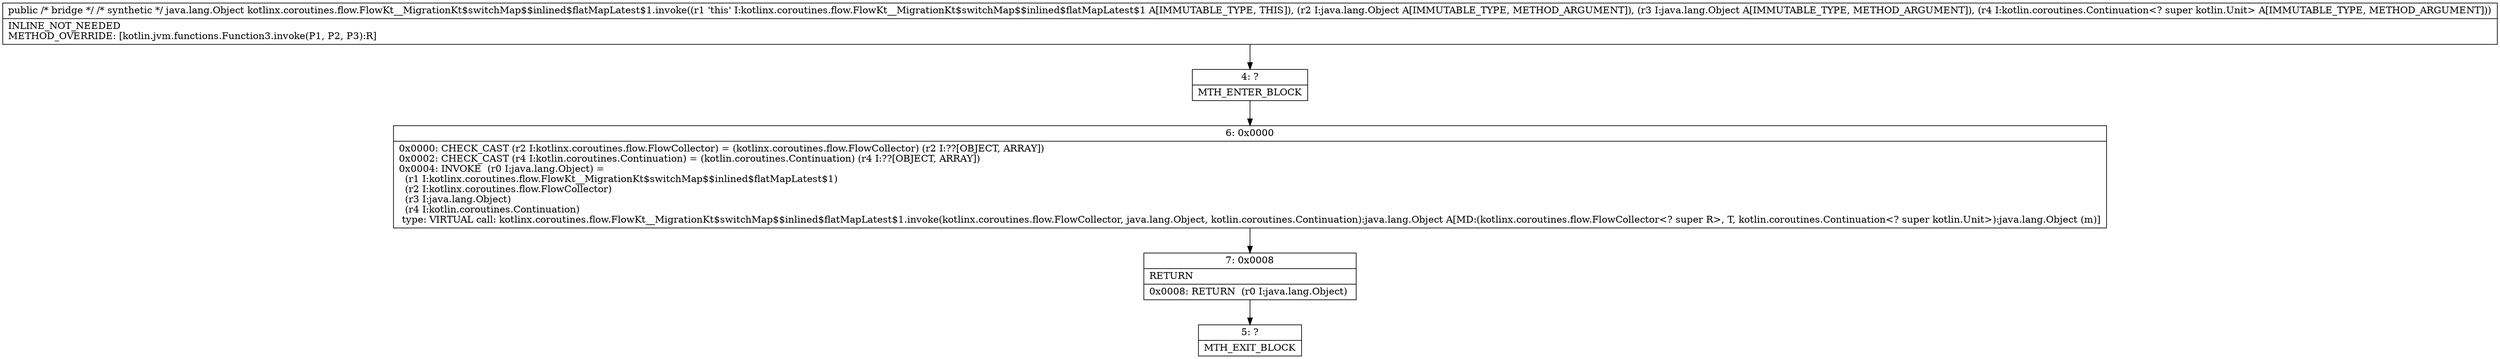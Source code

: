 digraph "CFG forkotlinx.coroutines.flow.FlowKt__MigrationKt$switchMap$$inlined$flatMapLatest$1.invoke(Ljava\/lang\/Object;Ljava\/lang\/Object;Ljava\/lang\/Object;)Ljava\/lang\/Object;" {
Node_4 [shape=record,label="{4\:\ ?|MTH_ENTER_BLOCK\l}"];
Node_6 [shape=record,label="{6\:\ 0x0000|0x0000: CHECK_CAST (r2 I:kotlinx.coroutines.flow.FlowCollector) = (kotlinx.coroutines.flow.FlowCollector) (r2 I:??[OBJECT, ARRAY]) \l0x0002: CHECK_CAST (r4 I:kotlin.coroutines.Continuation) = (kotlin.coroutines.Continuation) (r4 I:??[OBJECT, ARRAY]) \l0x0004: INVOKE  (r0 I:java.lang.Object) = \l  (r1 I:kotlinx.coroutines.flow.FlowKt__MigrationKt$switchMap$$inlined$flatMapLatest$1)\l  (r2 I:kotlinx.coroutines.flow.FlowCollector)\l  (r3 I:java.lang.Object)\l  (r4 I:kotlin.coroutines.Continuation)\l type: VIRTUAL call: kotlinx.coroutines.flow.FlowKt__MigrationKt$switchMap$$inlined$flatMapLatest$1.invoke(kotlinx.coroutines.flow.FlowCollector, java.lang.Object, kotlin.coroutines.Continuation):java.lang.Object A[MD:(kotlinx.coroutines.flow.FlowCollector\<? super R\>, T, kotlin.coroutines.Continuation\<? super kotlin.Unit\>):java.lang.Object (m)]\l}"];
Node_7 [shape=record,label="{7\:\ 0x0008|RETURN\l|0x0008: RETURN  (r0 I:java.lang.Object) \l}"];
Node_5 [shape=record,label="{5\:\ ?|MTH_EXIT_BLOCK\l}"];
MethodNode[shape=record,label="{public \/* bridge *\/ \/* synthetic *\/ java.lang.Object kotlinx.coroutines.flow.FlowKt__MigrationKt$switchMap$$inlined$flatMapLatest$1.invoke((r1 'this' I:kotlinx.coroutines.flow.FlowKt__MigrationKt$switchMap$$inlined$flatMapLatest$1 A[IMMUTABLE_TYPE, THIS]), (r2 I:java.lang.Object A[IMMUTABLE_TYPE, METHOD_ARGUMENT]), (r3 I:java.lang.Object A[IMMUTABLE_TYPE, METHOD_ARGUMENT]), (r4 I:kotlin.coroutines.Continuation\<? super kotlin.Unit\> A[IMMUTABLE_TYPE, METHOD_ARGUMENT]))  | INLINE_NOT_NEEDED\lMETHOD_OVERRIDE: [kotlin.jvm.functions.Function3.invoke(P1, P2, P3):R]\l}"];
MethodNode -> Node_4;Node_4 -> Node_6;
Node_6 -> Node_7;
Node_7 -> Node_5;
}

